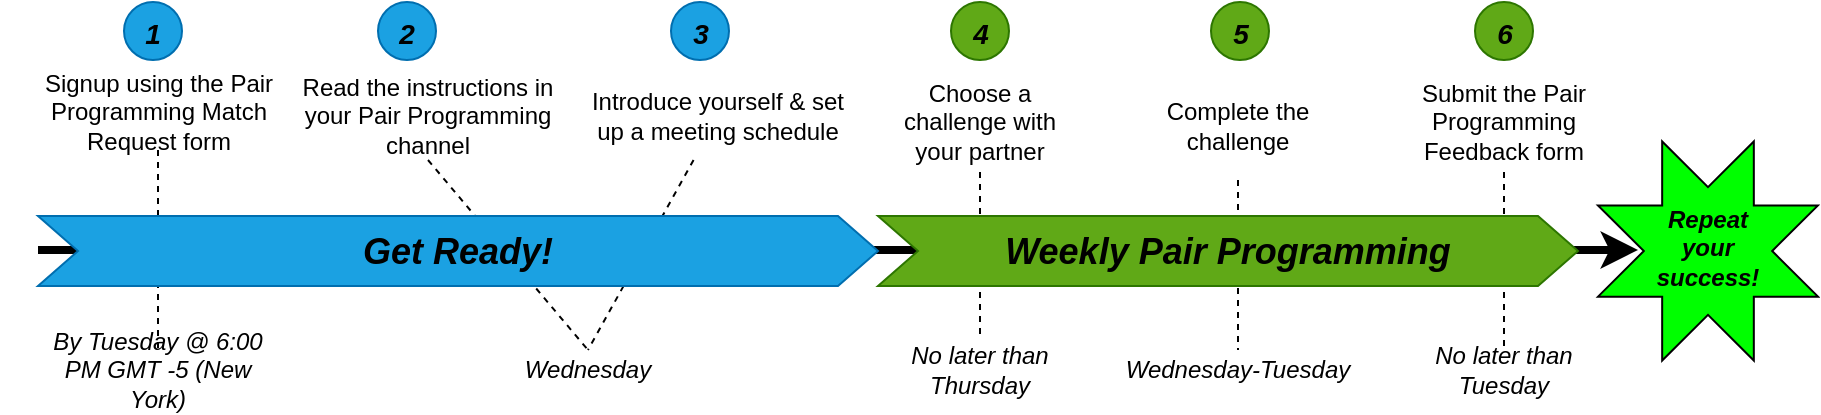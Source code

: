 <mxfile version="16.0.0" type="google"><diagram id="FFdHlD2EDwG4TuTDg-q-" name="Page-1"><mxGraphModel dx="862" dy="495" grid="1" gridSize="10" guides="1" tooltips="1" connect="1" arrows="1" fold="1" page="1" pageScale="1" pageWidth="1100" pageHeight="850" math="0" shadow="0"><root><mxCell id="0"/><mxCell id="1" parent="0"/><mxCell id="HiE38CvnRSbBSIK8SMO1-7" value="By Tuesday @ 6:00 PM GMT -5 (New York)" style="text;html=1;strokeColor=none;fillColor=none;align=center;verticalAlign=middle;whiteSpace=wrap;rounded=0;fontSize=12;fontColor=#000000;fontStyle=2" parent="1" vertex="1"><mxGeometry x="40" y="250" width="120" height="20" as="geometry"/></mxCell><mxCell id="HiE38CvnRSbBSIK8SMO1-9" style="edgeStyle=orthogonalEdgeStyle;rounded=0;orthogonalLoop=1;jettySize=auto;html=1;entryX=0.5;entryY=0;entryDx=0;entryDy=0;strokeWidth=1;fontSize=12;fontColor=#000000;endArrow=none;endFill=0;dashed=1;" parent="1" source="HiE38CvnRSbBSIK8SMO1-8" target="HiE38CvnRSbBSIK8SMO1-7" edge="1"><mxGeometry relative="1" as="geometry"/></mxCell><mxCell id="HiE38CvnRSbBSIK8SMO1-8" value="Signup using the Pair Programming Match Request form" style="text;html=1;strokeColor=none;fillColor=none;align=center;verticalAlign=middle;whiteSpace=wrap;rounded=0;fontSize=12;fontColor=#000000;" parent="1" vertex="1"><mxGeometry x="21.5" y="111" width="157" height="39" as="geometry"/></mxCell><mxCell id="HiE38CvnRSbBSIK8SMO1-12" style="rounded=0;orthogonalLoop=1;jettySize=auto;html=1;entryX=0.5;entryY=0;entryDx=0;entryDy=0;dashed=1;endArrow=none;endFill=0;strokeWidth=1;fontSize=12;fontColor=#000000;exitX=0.5;exitY=1;exitDx=0;exitDy=0;" parent="1" source="HiE38CvnRSbBSIK8SMO1-10" target="HiE38CvnRSbBSIK8SMO1-11" edge="1"><mxGeometry relative="1" as="geometry"/></mxCell><mxCell id="HiE38CvnRSbBSIK8SMO1-10" value="Read the instructions in your Pair Programming channel" style="text;html=1;strokeColor=none;fillColor=none;align=center;verticalAlign=middle;whiteSpace=wrap;rounded=0;fontSize=12;fontColor=#000000;" parent="1" vertex="1"><mxGeometry x="170" y="111" width="130" height="44" as="geometry"/></mxCell><mxCell id="HiE38CvnRSbBSIK8SMO1-11" value="Wednesday" style="text;html=1;strokeColor=none;fillColor=none;align=center;verticalAlign=middle;whiteSpace=wrap;rounded=0;fontSize=12;fontColor=#000000;fontStyle=2" parent="1" vertex="1"><mxGeometry x="280" y="250" width="70" height="20" as="geometry"/></mxCell><mxCell id="HiE38CvnRSbBSIK8SMO1-15" value="" style="endArrow=classic;html=1;strokeWidth=4;" parent="1" edge="1"><mxGeometry width="50" height="50" relative="1" as="geometry"><mxPoint x="40" y="200" as="sourcePoint"/><mxPoint x="840" y="200" as="targetPoint"/></mxGeometry></mxCell><mxCell id="HiE38CvnRSbBSIK8SMO1-16" style="rounded=0;orthogonalLoop=1;jettySize=auto;html=1;entryX=0.5;entryY=0;entryDx=0;entryDy=0;dashed=1;endArrow=none;endFill=0;strokeWidth=1;fontSize=12;fontColor=#000000;" parent="1" source="HiE38CvnRSbBSIK8SMO1-17" target="HiE38CvnRSbBSIK8SMO1-11" edge="1"><mxGeometry relative="1" as="geometry"><mxPoint x="370" y="250" as="targetPoint"/></mxGeometry></mxCell><mxCell id="HiE38CvnRSbBSIK8SMO1-17" value="Introduce yourself &amp;amp; set up a meeting schedule" style="text;html=1;strokeColor=none;fillColor=none;align=center;verticalAlign=middle;whiteSpace=wrap;rounded=0;fontSize=12;fontColor=#000000;" parent="1" vertex="1"><mxGeometry x="310" y="111" width="140" height="44" as="geometry"/></mxCell><mxCell id="HiE38CvnRSbBSIK8SMO1-13" value="Get Ready!" style="shape=step;perimeter=stepPerimeter;whiteSpace=wrap;html=1;fixedSize=1;fontSize=18;fontColor=#000000;fillColor=#1ba1e2;strokeColor=#006EAF;fontStyle=3" parent="1" vertex="1"><mxGeometry x="40" y="183" width="420" height="35" as="geometry"/></mxCell><mxCell id="HiE38CvnRSbBSIK8SMO1-19" value="&lt;font style=&quot;line-height: 50% ; font-size: 14px&quot;&gt;1&lt;/font&gt;" style="ellipse;whiteSpace=wrap;html=1;aspect=fixed;fontSize=18;fontColor=#000000;align=center;verticalAlign=middle;horizontal=1;spacing=0;labelPosition=center;verticalLabelPosition=middle;fillColor=#1ba1e2;strokeColor=#006EAF;fontStyle=3" parent="1" vertex="1"><mxGeometry x="83" y="76" width="29" height="29" as="geometry"/></mxCell><mxCell id="HiE38CvnRSbBSIK8SMO1-21" value="&lt;font style=&quot;line-height: 50% ; font-size: 14px&quot;&gt;2&lt;/font&gt;" style="ellipse;whiteSpace=wrap;html=1;aspect=fixed;fontSize=18;fontColor=#000000;align=center;verticalAlign=middle;horizontal=1;spacing=0;labelPosition=center;verticalLabelPosition=middle;fillColor=#1ba1e2;strokeColor=#006EAF;fontStyle=3" parent="1" vertex="1"><mxGeometry x="210" y="76" width="29" height="29" as="geometry"/></mxCell><mxCell id="HiE38CvnRSbBSIK8SMO1-22" value="&lt;font style=&quot;line-height: 50% ; font-size: 14px&quot;&gt;3&lt;/font&gt;" style="ellipse;whiteSpace=wrap;html=1;aspect=fixed;fontSize=18;fontColor=#000000;align=center;verticalAlign=middle;horizontal=1;spacing=0;labelPosition=center;verticalLabelPosition=middle;fillColor=#1ba1e2;strokeColor=#006EAF;fontStyle=3" parent="1" vertex="1"><mxGeometry x="356.5" y="76" width="29" height="29" as="geometry"/></mxCell><mxCell id="HiE38CvnRSbBSIK8SMO1-23" value="No later than Thursday" style="text;html=1;strokeColor=none;fillColor=none;align=center;verticalAlign=middle;whiteSpace=wrap;rounded=0;fontSize=12;fontColor=#000000;fontStyle=2" parent="1" vertex="1"><mxGeometry x="466" y="245" width="90" height="30" as="geometry"/></mxCell><mxCell id="HiE38CvnRSbBSIK8SMO1-24" style="edgeStyle=orthogonalEdgeStyle;rounded=0;orthogonalLoop=1;jettySize=auto;html=1;entryX=0.5;entryY=0;entryDx=0;entryDy=0;strokeWidth=1;fontSize=12;fontColor=#000000;endArrow=none;endFill=0;dashed=1;" parent="1" source="HiE38CvnRSbBSIK8SMO1-25" target="HiE38CvnRSbBSIK8SMO1-23" edge="1"><mxGeometry relative="1" as="geometry"/></mxCell><mxCell id="HiE38CvnRSbBSIK8SMO1-25" value="Choose a challenge with your partner" style="text;html=1;strokeColor=none;fillColor=none;align=center;verticalAlign=middle;whiteSpace=wrap;rounded=0;fontSize=12;fontColor=#000000;" parent="1" vertex="1"><mxGeometry x="460" y="111" width="102" height="50" as="geometry"/></mxCell><mxCell id="HiE38CvnRSbBSIK8SMO1-26" value="&lt;font style=&quot;line-height: 50% ; font-size: 14px&quot;&gt;4&lt;/font&gt;" style="ellipse;whiteSpace=wrap;html=1;aspect=fixed;fontSize=18;fontColor=#000000;align=center;verticalAlign=middle;horizontal=1;spacing=0;labelPosition=center;verticalLabelPosition=middle;fillColor=#60a917;strokeColor=#2D7600;fontStyle=3" parent="1" vertex="1"><mxGeometry x="496.5" y="76" width="29" height="29" as="geometry"/></mxCell><mxCell id="HiE38CvnRSbBSIK8SMO1-27" value="Wednesday-Tuesday" style="text;html=1;strokeColor=none;fillColor=none;align=center;verticalAlign=middle;whiteSpace=wrap;rounded=0;fontSize=12;fontColor=#000000;fontStyle=2" parent="1" vertex="1"><mxGeometry x="570" y="250" width="140" height="20" as="geometry"/></mxCell><mxCell id="HiE38CvnRSbBSIK8SMO1-28" style="edgeStyle=orthogonalEdgeStyle;rounded=0;orthogonalLoop=1;jettySize=auto;html=1;entryX=0.5;entryY=0;entryDx=0;entryDy=0;strokeWidth=1;fontSize=12;fontColor=#000000;endArrow=none;endFill=0;dashed=1;" parent="1" source="HiE38CvnRSbBSIK8SMO1-29" target="HiE38CvnRSbBSIK8SMO1-27" edge="1"><mxGeometry relative="1" as="geometry"/></mxCell><mxCell id="HiE38CvnRSbBSIK8SMO1-29" value="Complete the challenge" style="text;html=1;strokeColor=none;fillColor=none;align=center;verticalAlign=middle;whiteSpace=wrap;rounded=0;fontSize=12;fontColor=#000000;" parent="1" vertex="1"><mxGeometry x="600" y="111" width="80" height="54" as="geometry"/></mxCell><mxCell id="HiE38CvnRSbBSIK8SMO1-30" value="&lt;font style=&quot;line-height: 50% ; font-size: 14px&quot;&gt;5&lt;/font&gt;" style="ellipse;whiteSpace=wrap;html=1;aspect=fixed;fontSize=18;fontColor=#000000;align=center;verticalAlign=middle;horizontal=1;spacing=0;labelPosition=center;verticalLabelPosition=middle;fillColor=#60a917;strokeColor=#2D7600;fontStyle=3" parent="1" vertex="1"><mxGeometry x="626.5" y="76" width="29" height="29" as="geometry"/></mxCell><mxCell id="HiE38CvnRSbBSIK8SMO1-31" value="No later than Tuesday" style="text;html=1;strokeColor=none;fillColor=none;align=center;verticalAlign=middle;whiteSpace=wrap;rounded=0;fontSize=12;fontColor=#000000;fontStyle=2" parent="1" vertex="1"><mxGeometry x="718" y="250" width="110" height="20" as="geometry"/></mxCell><mxCell id="HiE38CvnRSbBSIK8SMO1-32" style="edgeStyle=orthogonalEdgeStyle;rounded=0;orthogonalLoop=1;jettySize=auto;html=1;strokeWidth=1;fontSize=12;fontColor=#000000;endArrow=none;endFill=0;dashed=1;exitX=1;exitY=0.5;exitDx=0;exitDy=0;entryX=0.5;entryY=0;entryDx=0;entryDy=0;" parent="1" source="HiE38CvnRSbBSIK8SMO1-33" target="HiE38CvnRSbBSIK8SMO1-31" edge="1"><mxGeometry relative="1" as="geometry"><mxPoint x="625" y="260" as="targetPoint"/></mxGeometry></mxCell><mxCell id="HiE38CvnRSbBSIK8SMO1-33" value="Submit the Pair Programming Feedback form" style="text;html=1;strokeColor=none;fillColor=none;align=center;verticalAlign=middle;whiteSpace=wrap;rounded=0;fontSize=12;fontColor=#000000;direction=south;" parent="1" vertex="1"><mxGeometry x="708" y="111" width="130" height="50" as="geometry"/></mxCell><mxCell id="HiE38CvnRSbBSIK8SMO1-34" value="&lt;font style=&quot;line-height: 50% ; font-size: 14px&quot;&gt;6&lt;/font&gt;" style="ellipse;whiteSpace=wrap;html=1;aspect=fixed;fontSize=18;fontColor=#000000;align=center;verticalAlign=middle;horizontal=1;spacing=0;labelPosition=center;verticalLabelPosition=middle;fillColor=#60a917;strokeColor=#2D7600;fontStyle=3" parent="1" vertex="1"><mxGeometry x="758.5" y="76" width="29" height="29" as="geometry"/></mxCell><mxCell id="HiE38CvnRSbBSIK8SMO1-14" value="Weekly Pair Programming" style="shape=step;perimeter=stepPerimeter;whiteSpace=wrap;html=1;fixedSize=1;fontSize=18;fontColor=#000000;fillColor=#60a917;strokeColor=#2D7600;fontStyle=3" parent="1" vertex="1"><mxGeometry x="460" y="183" width="350" height="35" as="geometry"/></mxCell><mxCell id="B4YkBdH2NalSkkaWKy7L-1" value="" style="verticalLabelPosition=bottom;verticalAlign=top;html=1;shape=mxgraph.basic.8_point_star;fillColor=#00FF00;" parent="1" vertex="1"><mxGeometry x="820" y="145.75" width="110" height="109.5" as="geometry"/></mxCell><mxCell id="B4YkBdH2NalSkkaWKy7L-2" value="&lt;i&gt;&lt;b&gt;Repeat your success!&lt;/b&gt;&lt;/i&gt;" style="text;html=1;strokeColor=none;fillColor=none;align=center;verticalAlign=middle;whiteSpace=wrap;rounded=0;" parent="1" vertex="1"><mxGeometry x="850" y="189.25" width="50" height="20" as="geometry"/></mxCell></root></mxGraphModel></diagram></mxfile>